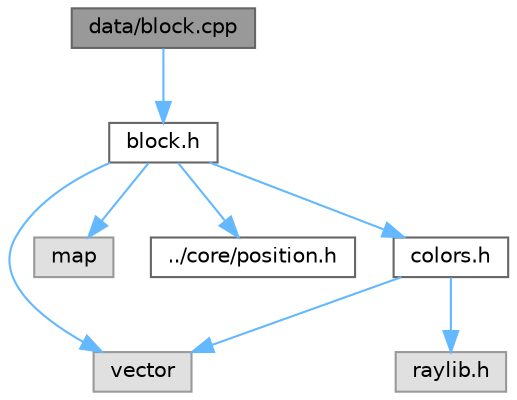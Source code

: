 digraph "data/block.cpp"
{
 // INTERACTIVE_SVG=YES
 // LATEX_PDF_SIZE
  bgcolor="transparent";
  edge [fontname=Helvetica,fontsize=10,labelfontname=Helvetica,labelfontsize=10];
  node [fontname=Helvetica,fontsize=10,shape=box,height=0.2,width=0.4];
  Node1 [id="Node000001",label="data/block.cpp",height=0.2,width=0.4,color="gray40", fillcolor="grey60", style="filled", fontcolor="black",tooltip="Triển khai lớp Block, đại diện cho một khối trong trò chơi Tetris."];
  Node1 -> Node2 [id="edge1_Node000001_Node000002",color="steelblue1",style="solid",tooltip=" "];
  Node2 [id="Node000002",label="block.h",height=0.2,width=0.4,color="grey40", fillcolor="white", style="filled",URL="$block_8h.html",tooltip=" "];
  Node2 -> Node3 [id="edge2_Node000002_Node000003",color="steelblue1",style="solid",tooltip=" "];
  Node3 [id="Node000003",label="vector",height=0.2,width=0.4,color="grey60", fillcolor="#E0E0E0", style="filled",tooltip=" "];
  Node2 -> Node4 [id="edge3_Node000002_Node000004",color="steelblue1",style="solid",tooltip=" "];
  Node4 [id="Node000004",label="map",height=0.2,width=0.4,color="grey60", fillcolor="#E0E0E0", style="filled",tooltip=" "];
  Node2 -> Node5 [id="edge4_Node000002_Node000005",color="steelblue1",style="solid",tooltip=" "];
  Node5 [id="Node000005",label="../core/position.h",height=0.2,width=0.4,color="grey40", fillcolor="white", style="filled",URL="$position_8h.html",tooltip="Định nghĩa lớp Position dùng để biểu diễn tọa độ hàng và cột trong lưới Tetris."];
  Node2 -> Node6 [id="edge5_Node000002_Node000006",color="steelblue1",style="solid",tooltip=" "];
  Node6 [id="Node000006",label="colors.h",height=0.2,width=0.4,color="grey40", fillcolor="white", style="filled",URL="$colors_8h.html",tooltip="Định nghĩa các màu sắc được sử dụng trong trò chơi và cung cấp hàm hỗ trợ."];
  Node6 -> Node7 [id="edge6_Node000006_Node000007",color="steelblue1",style="solid",tooltip=" "];
  Node7 [id="Node000007",label="raylib.h",height=0.2,width=0.4,color="grey60", fillcolor="#E0E0E0", style="filled",tooltip=" "];
  Node6 -> Node3 [id="edge7_Node000006_Node000003",color="steelblue1",style="solid",tooltip=" "];
}
